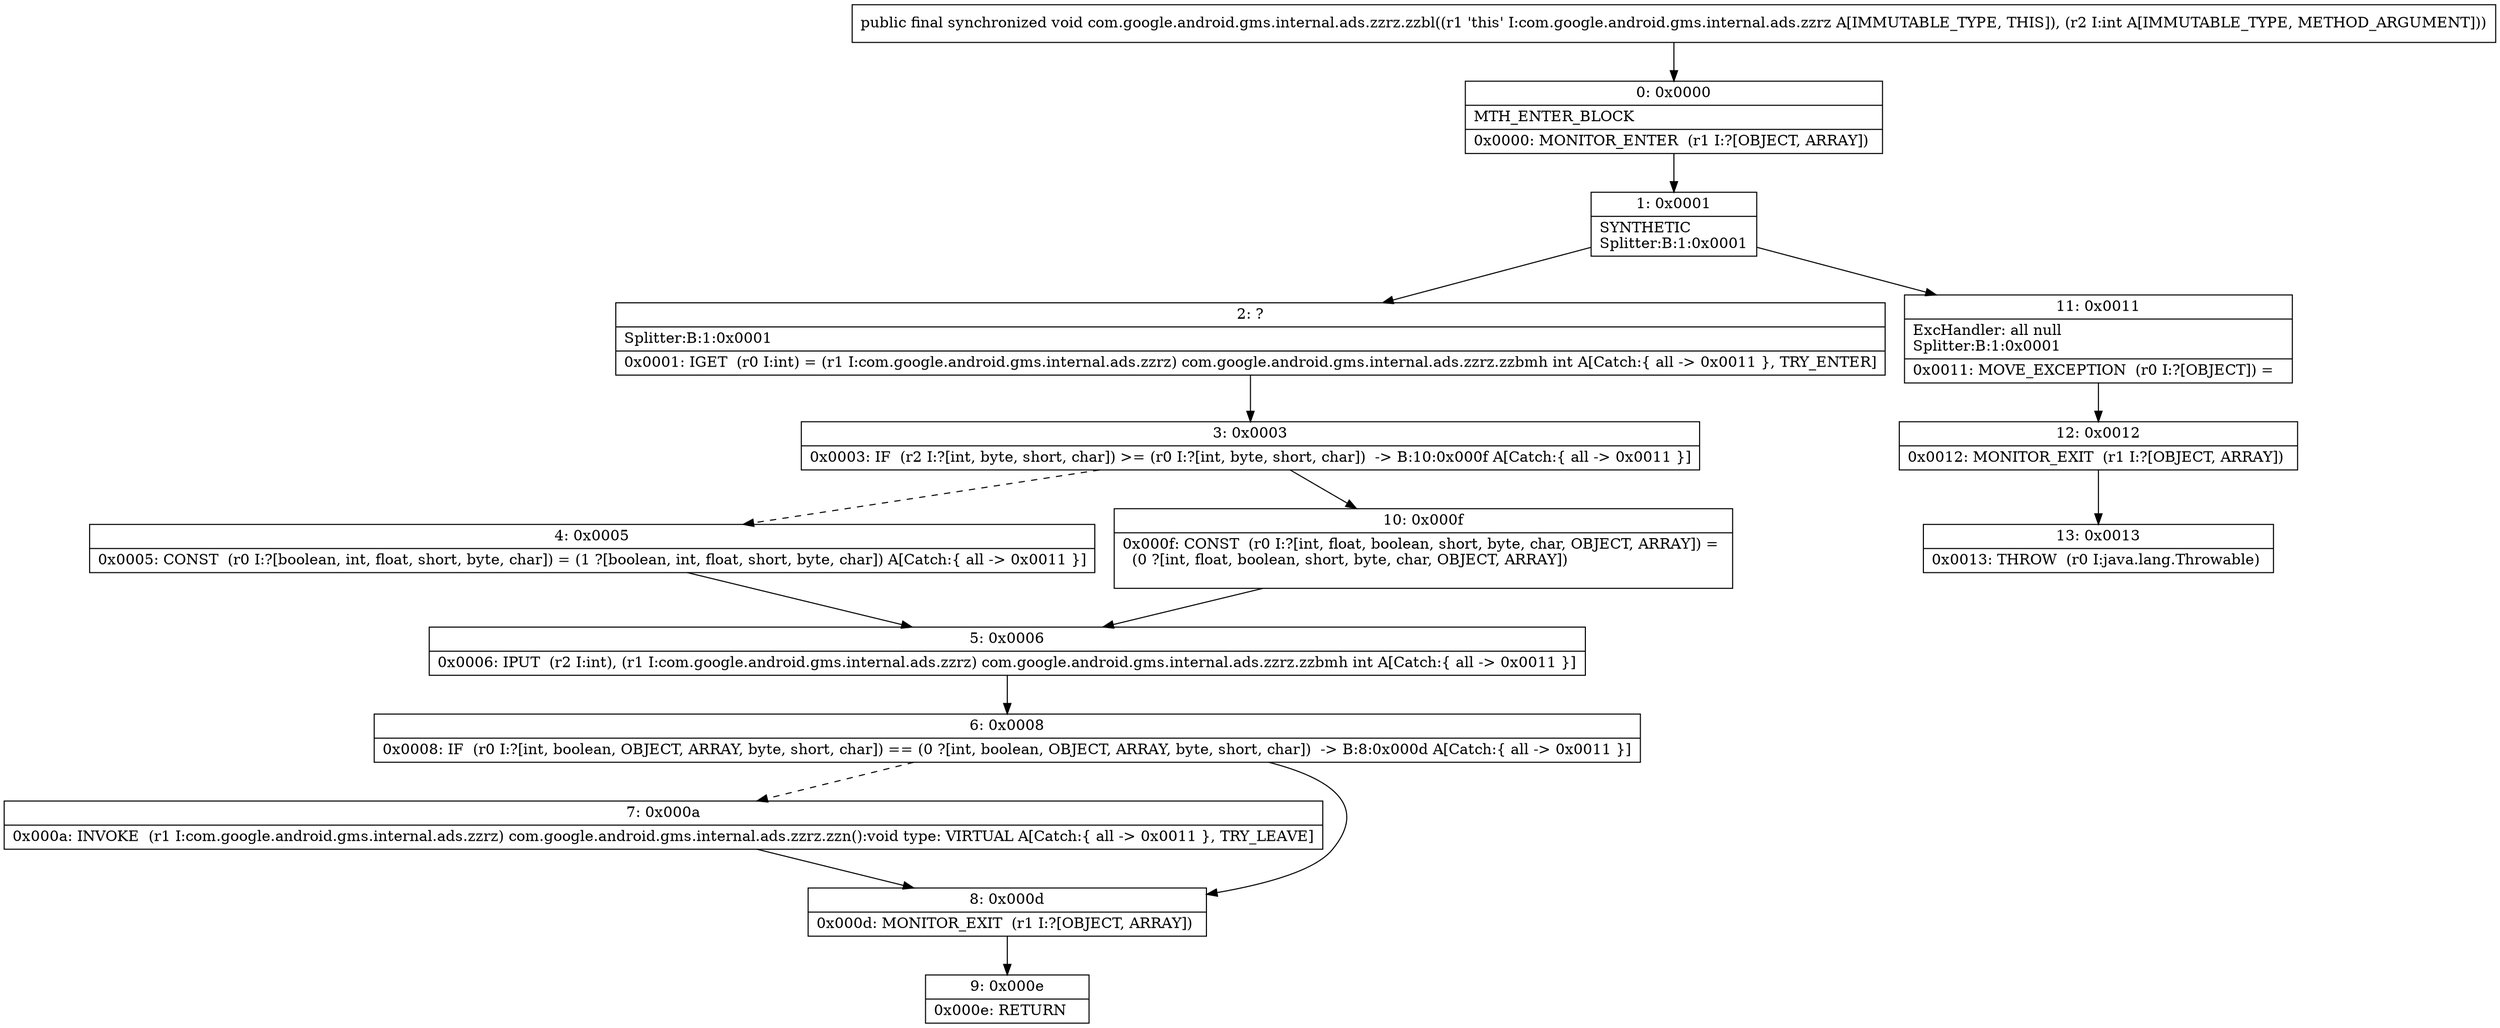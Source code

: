 digraph "CFG forcom.google.android.gms.internal.ads.zzrz.zzbl(I)V" {
Node_0 [shape=record,label="{0\:\ 0x0000|MTH_ENTER_BLOCK\l|0x0000: MONITOR_ENTER  (r1 I:?[OBJECT, ARRAY]) \l}"];
Node_1 [shape=record,label="{1\:\ 0x0001|SYNTHETIC\lSplitter:B:1:0x0001\l}"];
Node_2 [shape=record,label="{2\:\ ?|Splitter:B:1:0x0001\l|0x0001: IGET  (r0 I:int) = (r1 I:com.google.android.gms.internal.ads.zzrz) com.google.android.gms.internal.ads.zzrz.zzbmh int A[Catch:\{ all \-\> 0x0011 \}, TRY_ENTER]\l}"];
Node_3 [shape=record,label="{3\:\ 0x0003|0x0003: IF  (r2 I:?[int, byte, short, char]) \>= (r0 I:?[int, byte, short, char])  \-\> B:10:0x000f A[Catch:\{ all \-\> 0x0011 \}]\l}"];
Node_4 [shape=record,label="{4\:\ 0x0005|0x0005: CONST  (r0 I:?[boolean, int, float, short, byte, char]) = (1 ?[boolean, int, float, short, byte, char]) A[Catch:\{ all \-\> 0x0011 \}]\l}"];
Node_5 [shape=record,label="{5\:\ 0x0006|0x0006: IPUT  (r2 I:int), (r1 I:com.google.android.gms.internal.ads.zzrz) com.google.android.gms.internal.ads.zzrz.zzbmh int A[Catch:\{ all \-\> 0x0011 \}]\l}"];
Node_6 [shape=record,label="{6\:\ 0x0008|0x0008: IF  (r0 I:?[int, boolean, OBJECT, ARRAY, byte, short, char]) == (0 ?[int, boolean, OBJECT, ARRAY, byte, short, char])  \-\> B:8:0x000d A[Catch:\{ all \-\> 0x0011 \}]\l}"];
Node_7 [shape=record,label="{7\:\ 0x000a|0x000a: INVOKE  (r1 I:com.google.android.gms.internal.ads.zzrz) com.google.android.gms.internal.ads.zzrz.zzn():void type: VIRTUAL A[Catch:\{ all \-\> 0x0011 \}, TRY_LEAVE]\l}"];
Node_8 [shape=record,label="{8\:\ 0x000d|0x000d: MONITOR_EXIT  (r1 I:?[OBJECT, ARRAY]) \l}"];
Node_9 [shape=record,label="{9\:\ 0x000e|0x000e: RETURN   \l}"];
Node_10 [shape=record,label="{10\:\ 0x000f|0x000f: CONST  (r0 I:?[int, float, boolean, short, byte, char, OBJECT, ARRAY]) = \l  (0 ?[int, float, boolean, short, byte, char, OBJECT, ARRAY])\l \l}"];
Node_11 [shape=record,label="{11\:\ 0x0011|ExcHandler: all null\lSplitter:B:1:0x0001\l|0x0011: MOVE_EXCEPTION  (r0 I:?[OBJECT]) =  \l}"];
Node_12 [shape=record,label="{12\:\ 0x0012|0x0012: MONITOR_EXIT  (r1 I:?[OBJECT, ARRAY]) \l}"];
Node_13 [shape=record,label="{13\:\ 0x0013|0x0013: THROW  (r0 I:java.lang.Throwable) \l}"];
MethodNode[shape=record,label="{public final synchronized void com.google.android.gms.internal.ads.zzrz.zzbl((r1 'this' I:com.google.android.gms.internal.ads.zzrz A[IMMUTABLE_TYPE, THIS]), (r2 I:int A[IMMUTABLE_TYPE, METHOD_ARGUMENT])) }"];
MethodNode -> Node_0;
Node_0 -> Node_1;
Node_1 -> Node_2;
Node_1 -> Node_11;
Node_2 -> Node_3;
Node_3 -> Node_4[style=dashed];
Node_3 -> Node_10;
Node_4 -> Node_5;
Node_5 -> Node_6;
Node_6 -> Node_7[style=dashed];
Node_6 -> Node_8;
Node_7 -> Node_8;
Node_8 -> Node_9;
Node_10 -> Node_5;
Node_11 -> Node_12;
Node_12 -> Node_13;
}

